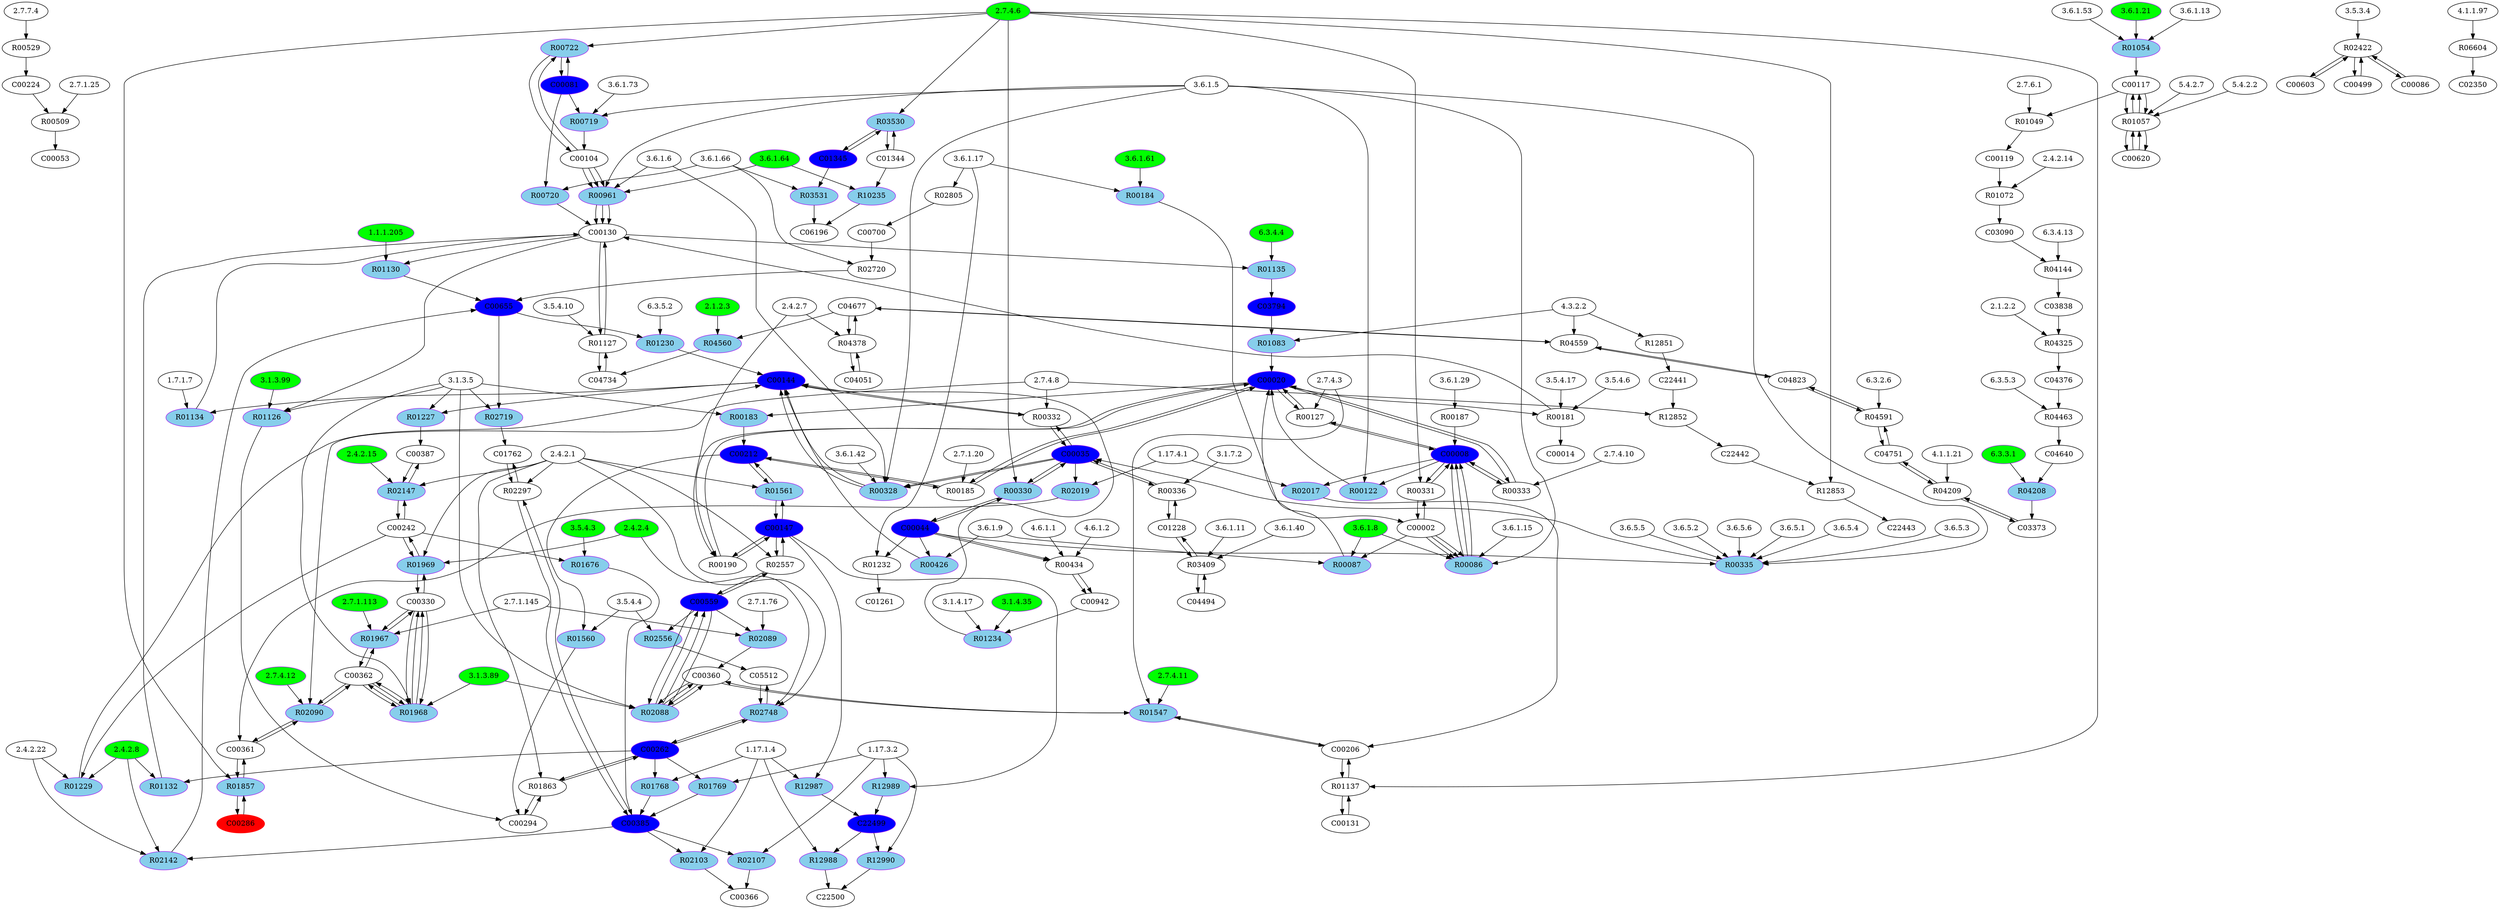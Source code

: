 digraph G {
"2.7.7.4" [type=E];
"3.6.1.66" [type=E];
"3.1.4.17" [type=E];
"1.7.1.7" [type=E];
"3.6.5.5" [type=E];
"3.5.4.17" [type=E];
"3.5.4.4" [type=E];
"3.6.1.5" [type=E];
"3.6.1.17" [type=E];
"2.4.2.1" [type=E];
"3.5.3.4" [type=E];
"4.1.1.21" [type=E];
"1.17.1.4" [type=E];
"2.7.1.76" [type=E];
"2.1.2.2" [type=E];
"2.7.4.10" [type=E];
"3.6.1.8" [color=purple, fillcolor=green, style=filled, type=E];
"3.6.5.2" [type=E];
"1.17.3.2" [type=E];
"2.4.2.4" [color=purple, fillcolor=green, style=filled, type=E];
"3.6.1.15" [type=E];
"3.6.5.6" [type=E];
"3.6.5.1" [type=E];
"3.6.1.73" [type=E];
"3.6.1.11" [type=E];
"2.7.4.11" [color=purple, fillcolor=green, style=filled, type=E];
"3.6.1.64" [color=purple, fillcolor=green, style=filled, type=E];
"2.7.1.113" [color=purple, fillcolor=green, style=filled, type=E];
"2.7.4.8" [type=E];
"3.6.1.29" [type=E];
"3.6.1.61" [color=purple, fillcolor=green, style=filled, type=E];
"3.6.1.13" [type=E];
"2.4.2.7" [type=E];
"2.4.2.8" [color=purple, fillcolor=green, style=filled, type=E];
"3.6.1.9" [type=E];
"3.6.5.4" [type=E];
"3.1.3.5" [type=E];
"2.4.2.22" [type=E];
"3.5.4.3" [color=purple, fillcolor=green, style=filled, type=E];
"1.1.1.205" [color=purple, fillcolor=green, style=filled, type=E];
"5.4.2.7" [type=E];
"3.6.1.42" [type=E];
"3.1.4.35" [color=purple, fillcolor=green, style=filled, type=E];
"2.7.1.145" [type=E];
"2.7.6.1" [type=E];
"3.6.5.3" [type=E];
"3.5.4.10" [type=E];
"2.7.1.25" [type=E];
"3.6.1.6" [type=E];
"3.6.1.53" [type=E];
"1.17.4.1" [type=E];
"6.3.3.1" [color=purple, fillcolor=green, style=filled, type=E];
"4.1.1.97" [type=E];
"6.3.5.3" [type=E];
"2.7.4.12" [color=purple, fillcolor=green, style=filled, type=E];
"6.3.4.13" [type=E];
"4.6.1.1" [type=E];
"2.7.4.6" [color=purple, fillcolor=green, style=filled, type=E];
"4.3.2.2" [type=E];
"3.5.4.6" [type=E];
"2.1.2.3" [color=purple, fillcolor=green, style=filled, type=E];
"2.7.4.3" [type=E];
"6.3.2.6" [type=E];
"2.4.2.15" [color=purple, fillcolor=green, style=filled, type=E];
"2.4.2.14" [type=E];
"2.7.1.20" [type=E];
"5.4.2.2" [type=E];
"3.1.3.89" [color=purple, fillcolor=green, style=filled, type=E];
"6.3.4.4" [color=purple, fillcolor=green, style=filled, type=E];
"6.3.5.2" [type=E];
"4.6.1.2" [type=E];
"3.6.1.21" [color=purple, fillcolor=green, style=filled, type=E];
"3.6.1.40" [type=E];
"3.1.3.99" [color=purple, fillcolor=green, style=filled, type=E];
"3.1.7.2" [type=E];
R01132 [color=purple, fillcolor=skyblue, style=filled, type=R];
R04591 [type=R];
R02090 [color=purple, fillcolor=skyblue, style=filled, type=R];
R01049 [type=R];
R00086 [color=purple, fillcolor=skyblue, style=filled, type=R];
R12851 [type=R];
R00722 [color=purple, fillcolor=skyblue, style=filled, type=R];
R00330 [color=purple, fillcolor=skyblue, style=filled, type=R];
R00184 [color=purple, fillcolor=skyblue, style=filled, type=R];
R01127 [type=R];
R01072 [type=R];
R12853 [type=R];
R03531 [color=purple, fillcolor=skyblue, style=filled, type=R];
R12987 [color=purple, fillcolor=skyblue, style=filled, type=R];
R01547 [color=purple, fillcolor=skyblue, style=filled, type=R];
R00336 [type=R];
R00720 [color=purple, fillcolor=skyblue, style=filled, type=R];
R01863 [type=R];
R01857 [color=purple, fillcolor=skyblue, style=filled, type=R];
R02720 [type=R];
R02719 [color=purple, fillcolor=skyblue, style=filled, type=R];
R00335 [color=purple, fillcolor=skyblue, style=filled, type=R];
R00122 [color=purple, fillcolor=skyblue, style=filled, type=R];
R01768 [color=purple, fillcolor=skyblue, style=filled, type=R];
R04208 [color=purple, fillcolor=skyblue, style=filled, type=R];
R00509 [type=R];
R01561 [color=purple, fillcolor=skyblue, style=filled, type=R];
R00529 [type=R];
R00426 [color=purple, fillcolor=skyblue, style=filled, type=R];
R01967 [color=purple, fillcolor=skyblue, style=filled, type=R];
R01234 [color=purple, fillcolor=skyblue, style=filled, type=R];
R02147 [color=purple, fillcolor=skyblue, style=filled, type=R];
R00187 [type=R];
R02107 [color=purple, fillcolor=skyblue, style=filled, type=R];
R04209 [type=R];
R01130 [color=purple, fillcolor=skyblue, style=filled, type=R];
R00183 [color=purple, fillcolor=skyblue, style=filled, type=R];
R00961 [color=purple, fillcolor=skyblue, style=filled, type=R];
R02557 [type=R];
R01968 [color=purple, fillcolor=skyblue, style=filled, type=R];
R01229 [color=purple, fillcolor=skyblue, style=filled, type=R];
R00087 [color=purple, fillcolor=skyblue, style=filled, type=R];
R01083 [color=purple, fillcolor=skyblue, style=filled, type=R];
R12989 [color=purple, fillcolor=skyblue, style=filled, type=R];
R12852 [type=R];
R02089 [color=purple, fillcolor=skyblue, style=filled, type=R];
R04560 [color=purple, fillcolor=skyblue, style=filled, type=R];
R00185 [type=R];
R01227 [color=purple, fillcolor=skyblue, style=filled, type=R];
R02142 [color=purple, fillcolor=skyblue, style=filled, type=R];
R01135 [color=purple, fillcolor=skyblue, style=filled, type=R];
R02805 [type=R];
R01230 [color=purple, fillcolor=skyblue, style=filled, type=R];
R00181 [type=R];
R01054 [color=purple, fillcolor=skyblue, style=filled, type=R];
R04144 [type=R];
R00190 [type=R];
R00332 [type=R];
R01560 [color=purple, fillcolor=skyblue, style=filled, type=R];
R02297 [type=R];
R03409 [type=R];
R03530 [color=purple, fillcolor=skyblue, style=filled, type=R];
R02088 [color=purple, fillcolor=skyblue, style=filled, type=R];
R04559 [type=R];
R01134 [color=purple, fillcolor=skyblue, style=filled, type=R];
R02019 [color=purple, fillcolor=skyblue, style=filled, type=R];
R02748 [color=purple, fillcolor=skyblue, style=filled, type=R];
R06604 [type=R];
R00127 [type=R];
R02017 [color=purple, fillcolor=skyblue, style=filled, type=R];
R00434 [type=R];
R00719 [color=purple, fillcolor=skyblue, style=filled, type=R];
R01057 [type=R];
R02422 [type=R];
R00331 [type=R];
R12988 [color=purple, fillcolor=skyblue, style=filled, type=R];
R04378 [type=R];
R12990 [color=purple, fillcolor=skyblue, style=filled, type=R];
R04463 [type=R];
R01137 [type=R];
R04325 [type=R];
R02103 [color=purple, fillcolor=skyblue, style=filled, type=R];
R01769 [color=purple, fillcolor=skyblue, style=filled, type=R];
R02556 [color=purple, fillcolor=skyblue, style=filled, type=R];
R01676 [color=purple, fillcolor=skyblue, style=filled, type=R];
R01969 [color=purple, fillcolor=skyblue, style=filled, type=R];
R00333 [type=R];
R01126 [color=purple, fillcolor=skyblue, style=filled, type=R];
R00328 [color=purple, fillcolor=skyblue, style=filled, type=R];
R01232 [type=R];
R10235 [color=purple, fillcolor=skyblue, style=filled, type=R];
C00655 [color=purple, fillcolor=blue, style=filled, type=C];
C04051 [type=C];
C03794 [color=purple, fillcolor=blue, style=filled, type=C];
C00008 [color=purple, fillcolor=blue, style=filled, type=C];
C00360 [type=C];
C00212 [color=purple, fillcolor=blue, style=filled, type=C];
C00044 [color=purple, fillcolor=blue, style=filled, type=C];
C00053 [type=C];
C00147 [color=purple, fillcolor=blue, style=filled, type=C];
C00362 [type=C];
C04494 [type=C];
C03090 [type=C];
C00081 [color=purple, fillcolor=blue, style=filled, type=C];
C00603 [type=C];
C00117 [type=C];
C00130 [type=C];
C04734 [type=C];
C00206 [type=C];
C05512 [type=C];
C22441 [type=C];
C22499 [color=purple, fillcolor=blue, style=filled, type=C];
C04376 [type=C];
C03838 [type=C];
C00361 [type=C];
C00242 [type=C];
C04751 [type=C];
C00499 [type=C];
C03373 [type=C];
C00620 [type=C];
C01345 [color=purple, fillcolor=blue, style=filled, type=C];
C00086 [type=C];
C00366 [type=C];
C00131 [type=C];
C00119 [type=C];
C22500 [type=C];
C00014 [type=C];
C01228 [type=C];
C00002 [type=C];
C00020 [color=purple, fillcolor=blue, style=filled, type=C];
C01762 [type=C];
C00224 [type=C];
C06196 [type=C];
C04823 [type=C];
C00144 [color=purple, fillcolor=blue, style=filled, type=C];
C00294 [type=C];
C00942 [type=C];
C00700 [type=C];
C02350 [type=C];
C00286 [color=red, fillcolor=red, style=filled, type=C];
C01344 [type=C];
C00104 [type=C];
C04677 [type=C];
C00387 [type=C];
C01261 [type=C];
C00035 [color=purple, fillcolor=blue, style=filled, type=C];
C00385 [color=purple, fillcolor=blue, style=filled, type=C];
C04640 [type=C];
C00330 [type=C];
C22443 [type=C];
C00262 [color=purple, fillcolor=blue, style=filled, type=C];
C00559 [color=purple, fillcolor=blue, style=filled, type=C];
C22442 [type=C];
C00035 -> R02019;
R02019 -> C00361;
C00385 -> R02107;
R02107 -> C00366;
C00117 -> R01049;
R01049 -> C00119;
C00119 -> R01072;
R01072 -> C03090;
C03090 -> R04144;
R04144 -> C03838;
C03838 -> R04325;
R04325 -> C04376;
C04640 -> R04208;
R04208 -> C03373;
C04677 -> R04560;
R04560 -> C04734;
C04823 -> R04559;
R04559 -> C04823;
R04559 -> C04677;
C04677 -> R04559;
C04751 -> R04591;
R04591 -> C04751;
R04591 -> C04823;
C04823 -> R04591;
C04751 -> R04209;
R04209 -> C04751;
R04209 -> C03373;
C03373 -> R04209;
C04734 -> R01127;
R01127 -> C04734;
R01127 -> C00130;
C00130 -> R01127;
C00002 -> R00086;
R00086 -> C00008;
C00002 -> R00086;
R00086 -> C00008;
C00008 -> R00331;
R00331 -> C00008;
R00331 -> C00002;
C00002 -> R00331;
C00206 -> R01137;
R01137 -> C00206;
R01137 -> C00131;
C00131 -> R01137;
C00008 -> R02017;
R02017 -> C00206;
C00008 -> R00122;
R00122 -> C00020;
C00020 -> R00127;
R00127 -> C00020;
R00127 -> C00008;
C00008 -> R00127;
C03794 -> R01083;
R01083 -> C00020;
C00130 -> R01135;
R01135 -> C03794;
C00020 -> R00181;
R00181 -> C00130;
R00181 -> C00014;
C00020 -> R00183;
R00183 -> C00212;
C00212 -> R00185;
R00185 -> C00212;
R00185 -> C00020;
C00020 -> R00185;
C00020 -> R00190;
R00190 -> C00020;
R00190 -> C00147;
C00147 -> R00190;
C00360 -> R02088;
R02088 -> C00360;
R02088 -> C00559;
C00559 -> R02088;
C00559 -> R02556;
R02556 -> C05512;
C05512 -> R02748;
R02748 -> C05512;
R02748 -> C00262;
C00262 -> R02748;
C01762 -> R02297;
R02297 -> C01762;
R02297 -> C00385;
C00385 -> R02297;
C00130 -> R01126;
R01126 -> C00294;
C00212 -> R01560;
R01560 -> C00294;
C00104 -> R00961;
R00961 -> C00130;
C00104 -> R00722;
R00722 -> C00104;
R00722 -> C00081;
C00081 -> R00722;
C00081 -> R00719;
R00719 -> C00104;
C00144 -> R01134;
R01134 -> C00130;
C00130 -> R01130;
R01130 -> C00655;
C00655 -> R01230;
R01230 -> C00144;
C00035 -> R00328;
R00328 -> C00144;
C00035 -> R00328;
R00328 -> C00144;
C00262 -> R01132;
R01132 -> C00130;
C00212 -> R01561;
R01561 -> C00212;
R01561 -> C00147;
C00147 -> R01561;
C00262 -> R01769;
R01769 -> C00385;
C00144 -> R01227;
R01227 -> C00387;
C00294 -> R01863;
R01863 -> C00294;
R01863 -> C00262;
C00262 -> R01863;
C00385 -> R02142;
R02142 -> C00655;
C00655 -> R02719;
R02719 -> C01762;
C00242 -> R01229;
R01229 -> C00144;
C00144 -> R00332;
R00332 -> C00144;
R00332 -> C00035;
C00035 -> R00332;
C00330 -> R01969;
R01969 -> C00330;
R01969 -> C00242;
C00242 -> R01969;
C00242 -> R01676;
R01676 -> C00385;
C00499 -> R02422;
R02422 -> C00499;
R02422 -> C00603;
C00603 -> R02422;
R02422 -> C00086;
C00086 -> R02422;
C01228 -> R00336;
R00336 -> C01228;
R00336 -> C00035;
C00035 -> R00336;
C04494 -> R03409;
R03409 -> C04494;
R03409 -> C01228;
C01228 -> R03409;
C00044 -> R00335;
R00335 -> C00035;
C00035 -> R00330;
R00330 -> C00035;
R00330 -> C00044;
C00044 -> R00330;
C00362 -> R02090;
R02090 -> C00362;
R02090 -> C00361;
C00361 -> R02090;
C00361 -> R01857;
R01857 -> C00361;
R01857 -> C00286;
C00286 -> R01857;
C00362 -> R01968;
R01968 -> C00362;
R01968 -> C00330;
C00330 -> R01968;
C00387 -> R02147;
R02147 -> C00387;
R02147 -> C00242;
C00242 -> R02147;
C00044 -> R00434;
R00434 -> C00942;
C00942 -> R01234;
R01234 -> C00144;
R00529 -> C00224;
C00224 -> R00509;
R00509 -> C00053;
C00262 -> R01768;
R01768 -> C00385;
C00385 -> R02103;
R02103 -> C00366;
C04376 -> R04463;
R04463 -> C04640;
C00081 -> R00720;
R00720 -> C00130;
C00700 -> R02720;
R02720 -> C00655;
R00184 -> C00002;
C00044 -> R01232;
R01232 -> C01261;
C00330 -> R01967;
R01967 -> C00330;
R01967 -> C00362;
C00362 -> R01967;
R02805 -> C00700;
C00620 -> R01057;
R01057 -> C00620;
R01057 -> C00117;
C00117 -> R01057;
R01054 -> C00117;
C00559 -> R02089;
R02089 -> C00360;
C00147 -> R02557;
R02557 -> C00147;
R02557 -> C00559;
C00559 -> R02557;
C00360 -> R01547;
R01547 -> C00360;
R01547 -> C00206;
C00206 -> R01547;
C01344 -> R03530;
R03530 -> C01344;
R03530 -> C01345;
C01345 -> R03530;
R00187 -> C00008;
C00044 -> R00434;
R00434 -> C00942;
C04677 -> R04378;
R04378 -> C04677;
R04378 -> C04051;
C04051 -> R04378;
C00104 -> R00961;
R00961 -> C00130;
C00002 -> R00086;
R00086 -> C00008;
R06604 -> C02350;
C00620 -> R01057;
R01057 -> C00620;
R01057 -> C00117;
C00117 -> R01057;
C00104 -> R00961;
R00961 -> C00130;
C01344 -> R10235;
R10235 -> C06196;
C01345 -> R03531;
R03531 -> C06196;
C00020 -> R00333;
R00333 -> C00020;
R00333 -> C00008;
C00008 -> R00333;
C00002 -> R00087;
R00087 -> C00020;
C00044 -> R00426;
R00426 -> C00144;
C00360 -> R02088;
R02088 -> C00360;
R02088 -> C00559;
C00559 -> R02088;
C00362 -> R01968;
R01968 -> C00362;
R01968 -> C00330;
C00330 -> R01968;
R12851 -> C22441;
C22441 -> R12852;
R12852 -> C22442;
C22442 -> R12853;
R12853 -> C22443;
C22499 -> R12988;
R12988 -> C22500;
C22499 -> R12990;
R12990 -> C22500;
C00147 -> R12987;
R12987 -> C22499;
C00147 -> R12989;
R12989 -> C22499;
"2.4.2.8" -> R01132;
"6.3.2.6" -> R04591;
"2.7.4.8" -> R02090;
"2.7.4.12" -> R02090;
"2.7.6.1" -> R01049;
"3.6.1.5" -> R00086;
"3.6.1.8" -> R00086;
"3.6.1.15" -> R00086;
"4.3.2.2" -> R12851;
"2.7.4.6" -> R00722;
"2.7.4.6" -> R00330;
"3.6.1.17" -> R00184;
"3.6.1.61" -> R00184;
"3.5.4.10" -> R01127;
"2.4.2.14" -> R01072;
"2.7.4.6" -> R12853;
"3.6.1.66" -> R03531;
"1.17.1.4" -> R12987;
"2.7.4.3" -> R01547;
"2.7.4.11" -> R01547;
"3.1.7.2" -> R00336;
"3.6.1.66" -> R00720;
"2.4.2.1" -> R01863;
"2.7.4.6" -> R01857;
"3.6.1.66" -> R02720;
"3.1.3.5" -> R02719;
"3.6.1.5" -> R00335;
"3.6.5.1" -> R00335;
"3.6.5.2" -> R00335;
"3.6.5.3" -> R00335;
"3.6.5.4" -> R00335;
"3.6.5.5" -> R00335;
"3.6.5.6" -> R00335;
"3.6.1.5" -> R00122;
"1.17.1.4" -> R01768;
"6.3.3.1" -> R04208;
"2.7.1.25" -> R00509;
"2.4.2.1" -> R01561;
"2.7.7.4" -> R00529;
"3.6.1.9" -> R00426;
"2.7.1.113" -> R01967;
"2.7.1.145" -> R01967;
"3.1.4.17" -> R01234;
"3.1.4.35" -> R01234;
"2.4.2.1" -> R02147;
"2.4.2.15" -> R02147;
"3.6.1.29" -> R00187;
"1.17.3.2" -> R02107;
"4.1.1.21" -> R04209;
"1.1.1.205" -> R01130;
"3.1.3.5" -> R00183;
"3.6.1.5" -> R00961;
"3.6.1.6" -> R00961;
"3.6.1.64" -> R00961;
"2.4.2.1" -> R02557;
"3.1.3.5" -> R01968;
"3.1.3.89" -> R01968;
"2.4.2.8" -> R01229;
"2.4.2.22" -> R01229;
"3.6.1.8" -> R00087;
"3.6.1.9" -> R00087;
"4.3.2.2" -> R01083;
"1.17.3.2" -> R12989;
"2.7.4.8" -> R12852;
"2.7.1.76" -> R02089;
"2.7.1.145" -> R02089;
"2.1.2.3" -> R04560;
"2.7.1.20" -> R00185;
"3.1.3.5" -> R01227;
"2.4.2.8" -> R02142;
"2.4.2.22" -> R02142;
"6.3.4.4" -> R01135;
"3.6.1.17" -> R02805;
"6.3.5.2" -> R01230;
"3.5.4.6" -> R00181;
"3.5.4.17" -> R00181;
"3.6.1.13" -> R01054;
"3.6.1.21" -> R01054;
"3.6.1.53" -> R01054;
"6.3.4.13" -> R04144;
"2.4.2.7" -> R00190;
"2.7.4.8" -> R00332;
"3.5.4.4" -> R01560;
"2.4.2.1" -> R02297;
"3.6.1.11" -> R03409;
"3.6.1.40" -> R03409;
"2.7.4.6" -> R03530;
"3.1.3.5" -> R02088;
"3.1.3.89" -> R02088;
"4.3.2.2" -> R04559;
"1.7.1.7" -> R01134;
"1.17.4.1" -> R02019;
"2.4.2.1" -> R02748;
"2.4.2.4" -> R02748;
"4.1.1.97" -> R06604;
"2.7.4.3" -> R00127;
"1.17.4.1" -> R02017;
"4.6.1.1" -> R00434;
"4.6.1.2" -> R00434;
"3.6.1.5" -> R00719;
"3.6.1.73" -> R00719;
"5.4.2.2" -> R01057;
"5.4.2.7" -> R01057;
"3.5.3.4" -> R02422;
"2.7.4.6" -> R00331;
"1.17.1.4" -> R12988;
"2.4.2.7" -> R04378;
"1.17.3.2" -> R12990;
"6.3.5.3" -> R04463;
"2.7.4.6" -> R01137;
"2.1.2.2" -> R04325;
"1.17.1.4" -> R02103;
"1.17.3.2" -> R01769;
"3.5.4.4" -> R02556;
"3.5.4.3" -> R01676;
"2.4.2.1" -> R01969;
"2.4.2.4" -> R01969;
"2.7.4.10" -> R00333;
"3.1.3.5" -> R01126;
"3.1.3.99" -> R01126;
"3.6.1.5" -> R00328;
"3.6.1.6" -> R00328;
"3.6.1.42" -> R00328;
"3.6.1.17" -> R01232;
"3.6.1.64" -> R10235;
}
